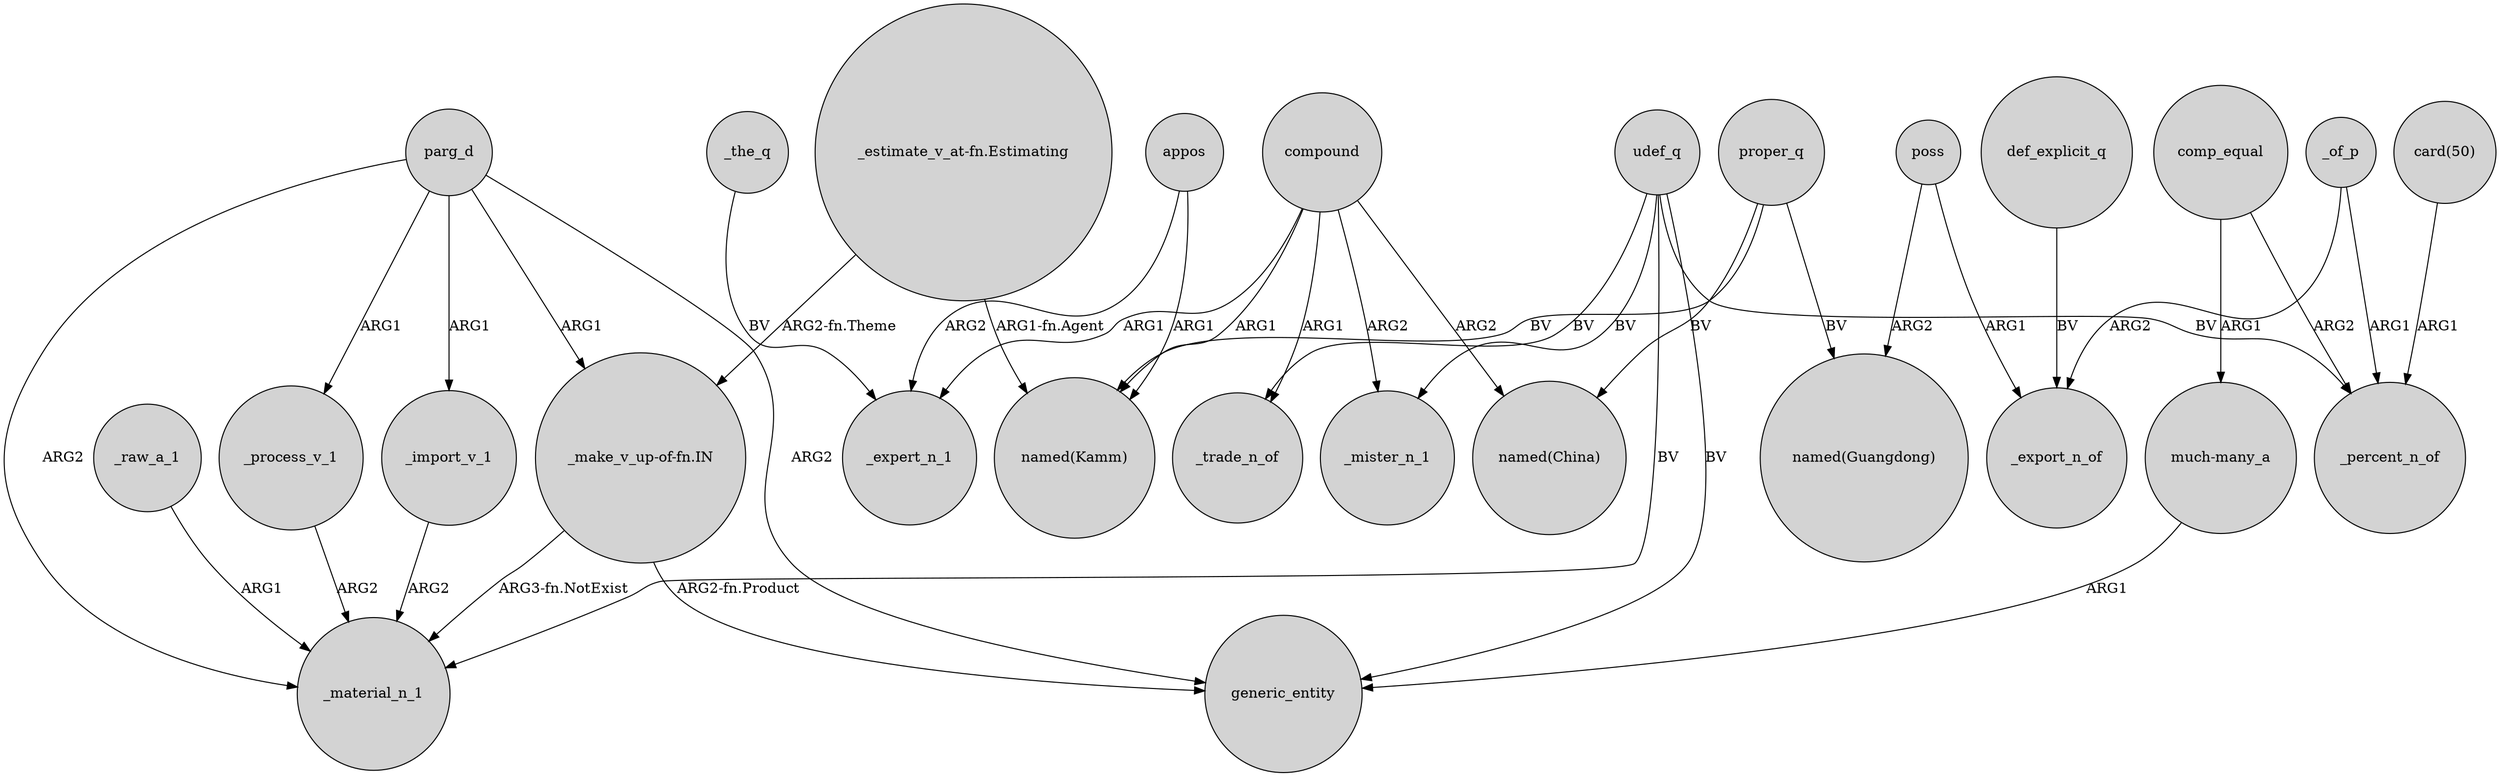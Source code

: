digraph {
	node [shape=circle style=filled]
	parg_d -> _import_v_1 [label=ARG1]
	udef_q -> _trade_n_of [label=BV]
	udef_q -> generic_entity [label=BV]
	appos -> _expert_n_1 [label=ARG2]
	parg_d -> _process_v_1 [label=ARG1]
	"much-many_a" -> generic_entity [label=ARG1]
	proper_q -> "named(Kamm)" [label=BV]
	parg_d -> generic_entity [label=ARG2]
	compound -> _mister_n_1 [label=ARG2]
	compound -> _trade_n_of [label=ARG1]
	def_explicit_q -> _export_n_of [label=BV]
	poss -> "named(Guangdong)" [label=ARG2]
	udef_q -> _mister_n_1 [label=BV]
	comp_equal -> "much-many_a" [label=ARG1]
	poss -> _export_n_of [label=ARG1]
	appos -> "named(Kamm)" [label=ARG1]
	_process_v_1 -> _material_n_1 [label=ARG2]
	_of_p -> _export_n_of [label=ARG2]
	comp_equal -> _percent_n_of [label=ARG2]
	_the_q -> _expert_n_1 [label=BV]
	_of_p -> _percent_n_of [label=ARG1]
	compound -> "named(Kamm)" [label=ARG1]
	"_make_v_up-of-fn.IN" -> _material_n_1 [label="ARG3-fn.NotExist"]
	"card(50)" -> _percent_n_of [label=ARG1]
	udef_q -> _material_n_1 [label=BV]
	proper_q -> "named(Guangdong)" [label=BV]
	compound -> _expert_n_1 [label=ARG1]
	compound -> "named(China)" [label=ARG2]
	proper_q -> "named(China)" [label=BV]
	parg_d -> "_make_v_up-of-fn.IN" [label=ARG1]
	"_make_v_up-of-fn.IN" -> generic_entity [label="ARG2-fn.Product"]
	udef_q -> _percent_n_of [label=BV]
	"_estimate_v_at-fn.Estimating" -> "_make_v_up-of-fn.IN" [label="ARG2-fn.Theme"]
	_import_v_1 -> _material_n_1 [label=ARG2]
	_raw_a_1 -> _material_n_1 [label=ARG1]
	"_estimate_v_at-fn.Estimating" -> "named(Kamm)" [label="ARG1-fn.Agent"]
	parg_d -> _material_n_1 [label=ARG2]
}
